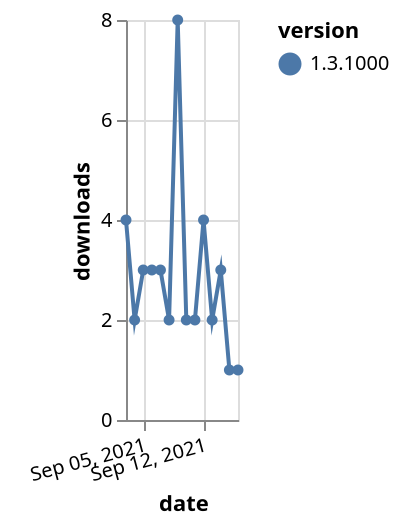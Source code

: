 {"$schema": "https://vega.github.io/schema/vega-lite/v5.json", "description": "A simple bar chart with embedded data.", "data": {"values": [{"date": "2021-09-03", "total": 3175, "delta": 4, "version": "1.3.1000"}, {"date": "2021-09-04", "total": 3177, "delta": 2, "version": "1.3.1000"}, {"date": "2021-09-05", "total": 3180, "delta": 3, "version": "1.3.1000"}, {"date": "2021-09-06", "total": 3183, "delta": 3, "version": "1.3.1000"}, {"date": "2021-09-07", "total": 3186, "delta": 3, "version": "1.3.1000"}, {"date": "2021-09-08", "total": 3188, "delta": 2, "version": "1.3.1000"}, {"date": "2021-09-09", "total": 3196, "delta": 8, "version": "1.3.1000"}, {"date": "2021-09-10", "total": 3198, "delta": 2, "version": "1.3.1000"}, {"date": "2021-09-11", "total": 3200, "delta": 2, "version": "1.3.1000"}, {"date": "2021-09-12", "total": 3204, "delta": 4, "version": "1.3.1000"}, {"date": "2021-09-13", "total": 3206, "delta": 2, "version": "1.3.1000"}, {"date": "2021-09-14", "total": 3209, "delta": 3, "version": "1.3.1000"}, {"date": "2021-09-15", "total": 3210, "delta": 1, "version": "1.3.1000"}, {"date": "2021-09-16", "total": 3211, "delta": 1, "version": "1.3.1000"}]}, "width": "container", "mark": {"type": "line", "point": {"filled": true}}, "encoding": {"x": {"field": "date", "type": "temporal", "timeUnit": "yearmonthdate", "title": "date", "axis": {"labelAngle": -15}}, "y": {"field": "delta", "type": "quantitative", "title": "downloads"}, "color": {"field": "version", "type": "nominal"}, "tooltip": {"field": "delta"}}}